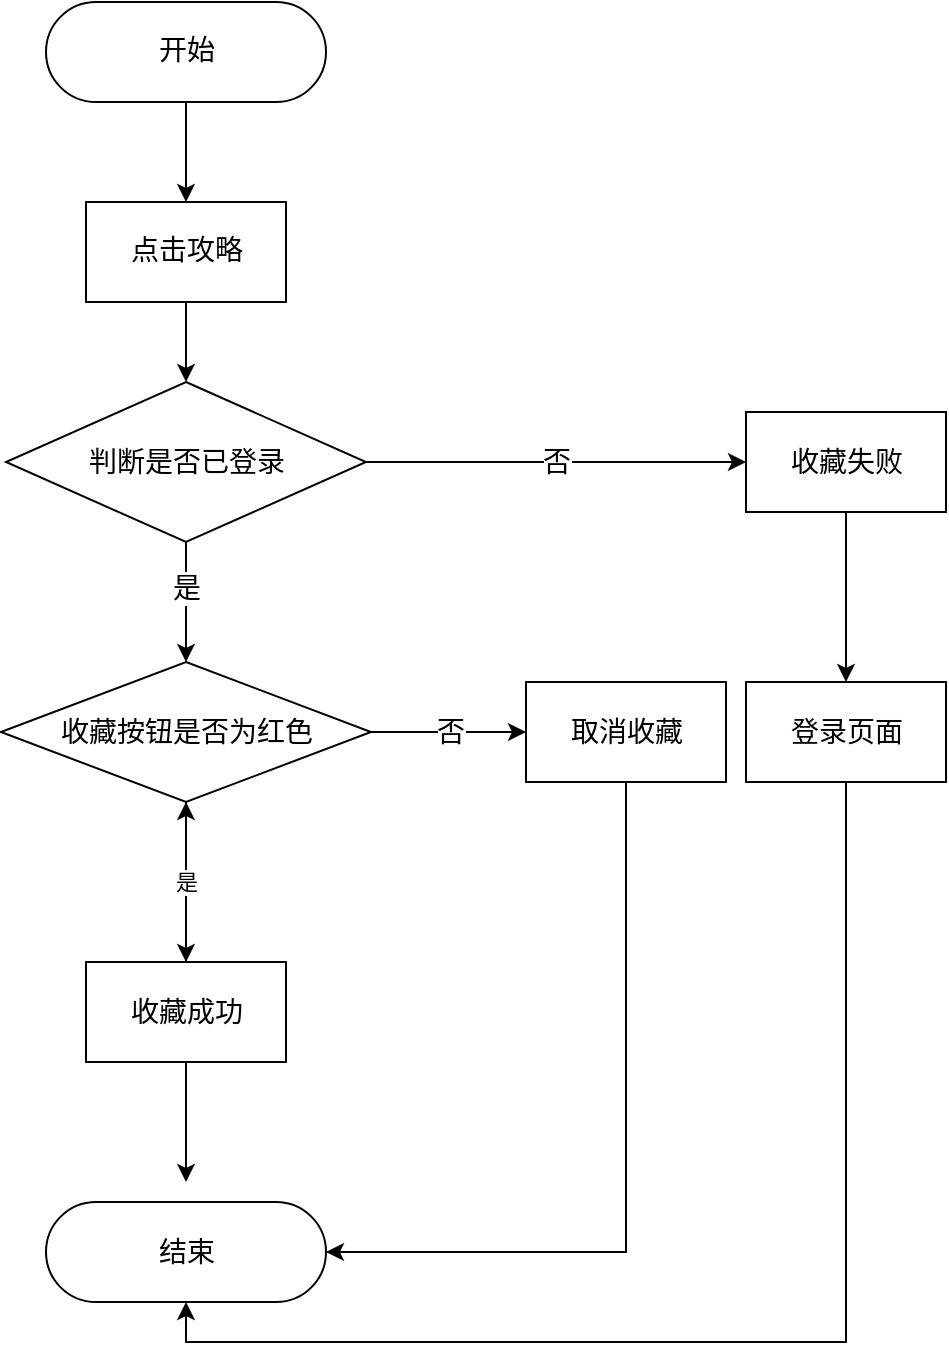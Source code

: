 <mxfile version="14.7.1" type="github">
  <diagram id="R2lEEEUBdFMjLlhIrx00" name="Page-1">
    <mxGraphModel dx="1422" dy="762" grid="0" gridSize="10" guides="1" tooltips="1" connect="1" arrows="1" fold="1" page="1" pageScale="1" pageWidth="850" pageHeight="1100" background="#FFFFFF" math="0" shadow="0" extFonts="Permanent Marker^https://fonts.googleapis.com/css?family=Permanent+Marker">
      <root>
        <mxCell id="0" />
        <mxCell id="1" parent="0" />
        <mxCell id="5sg7_J7ixAqYXWb-klfq-3" style="edgeStyle=orthogonalEdgeStyle;rounded=0;orthogonalLoop=1;jettySize=auto;html=1;entryX=0.5;entryY=0;entryDx=0;entryDy=0;align=center;" edge="1" parent="1" source="5sg7_J7ixAqYXWb-klfq-2" target="5sg7_J7ixAqYXWb-klfq-4">
          <mxGeometry relative="1" as="geometry">
            <mxPoint x="385" y="140" as="targetPoint" />
          </mxGeometry>
        </mxCell>
        <mxCell id="5sg7_J7ixAqYXWb-klfq-2" value="&lt;font style=&quot;font-size: 14px&quot; face=&quot;Times New Roman&quot;&gt;开始&lt;/font&gt;" style="html=1;dashed=0;whitespace=wrap;shape=mxgraph.dfd.start;align=center;" vertex="1" parent="1">
          <mxGeometry x="310" y="50" width="140" height="50" as="geometry" />
        </mxCell>
        <mxCell id="5sg7_J7ixAqYXWb-klfq-6" style="edgeStyle=orthogonalEdgeStyle;rounded=0;orthogonalLoop=1;jettySize=auto;html=1;exitX=0.5;exitY=1;exitDx=0;exitDy=0;align=center;" edge="1" parent="1" source="5sg7_J7ixAqYXWb-klfq-4">
          <mxGeometry relative="1" as="geometry">
            <mxPoint x="380" y="240" as="targetPoint" />
          </mxGeometry>
        </mxCell>
        <mxCell id="5sg7_J7ixAqYXWb-klfq-4" value="&lt;font style=&quot;font-size: 14px&quot; face=&quot;Times New Roman&quot;&gt;点击攻略&lt;/font&gt;" style="html=1;dashed=0;whitespace=wrap;align=center;" vertex="1" parent="1">
          <mxGeometry x="330" y="150" width="100" height="50" as="geometry" />
        </mxCell>
        <mxCell id="5sg7_J7ixAqYXWb-klfq-8" style="edgeStyle=orthogonalEdgeStyle;rounded=0;orthogonalLoop=1;jettySize=auto;html=1;align=center;" edge="1" parent="1" source="5sg7_J7ixAqYXWb-klfq-5" target="5sg7_J7ixAqYXWb-klfq-9">
          <mxGeometry relative="1" as="geometry">
            <mxPoint x="380" y="390" as="targetPoint" />
          </mxGeometry>
        </mxCell>
        <mxCell id="5sg7_J7ixAqYXWb-klfq-29" value="是" style="edgeLabel;html=1;align=center;verticalAlign=middle;resizable=0;points=[];" vertex="1" connectable="0" parent="5sg7_J7ixAqYXWb-klfq-8">
          <mxGeometry x="-0.259" relative="1" as="geometry">
            <mxPoint as="offset" />
          </mxGeometry>
        </mxCell>
        <mxCell id="5sg7_J7ixAqYXWb-klfq-30" value="&lt;font style=&quot;font-size: 14px&quot;&gt;是&lt;/font&gt;" style="edgeLabel;html=1;align=center;verticalAlign=middle;resizable=0;points=[];" vertex="1" connectable="0" parent="5sg7_J7ixAqYXWb-klfq-8">
          <mxGeometry x="-0.234" relative="1" as="geometry">
            <mxPoint as="offset" />
          </mxGeometry>
        </mxCell>
        <mxCell id="5sg7_J7ixAqYXWb-klfq-10" value="&lt;span style=&quot;font-size: 14px&quot;&gt;否&lt;/span&gt;" style="edgeStyle=orthogonalEdgeStyle;rounded=0;orthogonalLoop=1;jettySize=auto;html=1;entryX=0;entryY=0.5;entryDx=0;entryDy=0;align=center;" edge="1" parent="1" source="5sg7_J7ixAqYXWb-klfq-5" target="5sg7_J7ixAqYXWb-klfq-11">
          <mxGeometry relative="1" as="geometry">
            <mxPoint x="600" y="280" as="targetPoint" />
          </mxGeometry>
        </mxCell>
        <mxCell id="5sg7_J7ixAqYXWb-klfq-5" value="&lt;font style=&quot;font-size: 14px&quot;&gt;判断是否已登录&lt;/font&gt;" style="shape=rhombus;html=1;dashed=0;whitespace=wrap;perimeter=rhombusPerimeter;align=center;" vertex="1" parent="1">
          <mxGeometry x="290" y="240" width="180" height="80" as="geometry" />
        </mxCell>
        <mxCell id="5sg7_J7ixAqYXWb-klfq-14" value="&lt;font style=&quot;font-size: 14px&quot;&gt;否&lt;/font&gt;" style="edgeStyle=orthogonalEdgeStyle;rounded=0;orthogonalLoop=1;jettySize=auto;html=1;exitX=1;exitY=0.5;exitDx=0;exitDy=0;entryX=0;entryY=0.5;entryDx=0;entryDy=0;align=center;" edge="1" parent="1" source="5sg7_J7ixAqYXWb-klfq-9" target="5sg7_J7ixAqYXWb-klfq-15">
          <mxGeometry relative="1" as="geometry">
            <mxPoint x="540" y="420" as="targetPoint" />
            <Array as="points" />
          </mxGeometry>
        </mxCell>
        <mxCell id="5sg7_J7ixAqYXWb-klfq-16" style="edgeStyle=orthogonalEdgeStyle;rounded=0;orthogonalLoop=1;jettySize=auto;html=1;align=center;" edge="1" parent="1" source="5sg7_J7ixAqYXWb-klfq-9">
          <mxGeometry relative="1" as="geometry">
            <mxPoint x="380" y="530" as="targetPoint" />
          </mxGeometry>
        </mxCell>
        <mxCell id="5sg7_J7ixAqYXWb-klfq-9" value="&lt;font style=&quot;font-size: 14px&quot;&gt;收藏按钮是否为红色&lt;/font&gt;" style="shape=rhombus;html=1;dashed=0;whitespace=wrap;perimeter=rhombusPerimeter;align=center;" vertex="1" parent="1">
          <mxGeometry x="287.5" y="380" width="185" height="70" as="geometry" />
        </mxCell>
        <mxCell id="5sg7_J7ixAqYXWb-klfq-12" style="edgeStyle=orthogonalEdgeStyle;rounded=0;orthogonalLoop=1;jettySize=auto;html=1;entryX=0.5;entryY=0;entryDx=0;entryDy=0;align=center;" edge="1" parent="1" source="5sg7_J7ixAqYXWb-klfq-11" target="5sg7_J7ixAqYXWb-klfq-13">
          <mxGeometry relative="1" as="geometry">
            <mxPoint x="650" y="380" as="targetPoint" />
            <Array as="points">
              <mxPoint x="710" y="360" />
              <mxPoint x="710" y="360" />
            </Array>
          </mxGeometry>
        </mxCell>
        <mxCell id="5sg7_J7ixAqYXWb-klfq-11" value="&lt;font style=&quot;font-size: 14px&quot;&gt;收藏失败&lt;/font&gt;" style="html=1;dashed=0;whitespace=wrap;align=center;" vertex="1" parent="1">
          <mxGeometry x="660" y="255" width="100" height="50" as="geometry" />
        </mxCell>
        <mxCell id="5sg7_J7ixAqYXWb-klfq-24" style="edgeStyle=orthogonalEdgeStyle;rounded=0;orthogonalLoop=1;jettySize=auto;html=1;entryX=0.5;entryY=0.5;entryDx=0;entryDy=25;entryPerimeter=0;align=center;" edge="1" parent="1" source="5sg7_J7ixAqYXWb-klfq-13" target="5sg7_J7ixAqYXWb-klfq-21">
          <mxGeometry relative="1" as="geometry">
            <Array as="points">
              <mxPoint x="710" y="720" />
              <mxPoint x="380" y="720" />
            </Array>
          </mxGeometry>
        </mxCell>
        <mxCell id="5sg7_J7ixAqYXWb-klfq-13" value="&lt;font style=&quot;font-size: 14px&quot;&gt;登录页面&lt;/font&gt;" style="html=1;dashed=0;whitespace=wrap;align=center;" vertex="1" parent="1">
          <mxGeometry x="660" y="390" width="100" height="50" as="geometry" />
        </mxCell>
        <mxCell id="5sg7_J7ixAqYXWb-klfq-23" style="edgeStyle=orthogonalEdgeStyle;rounded=0;orthogonalLoop=1;jettySize=auto;html=1;entryX=1;entryY=0.5;entryDx=0;entryDy=0;entryPerimeter=0;align=center;" edge="1" parent="1" source="5sg7_J7ixAqYXWb-klfq-15" target="5sg7_J7ixAqYXWb-klfq-21">
          <mxGeometry relative="1" as="geometry">
            <Array as="points">
              <mxPoint x="600" y="675" />
            </Array>
          </mxGeometry>
        </mxCell>
        <mxCell id="5sg7_J7ixAqYXWb-klfq-15" value="&lt;font style=&quot;font-size: 14px&quot;&gt;取消收藏&lt;/font&gt;" style="html=1;dashed=0;whitespace=wrap;align=center;" vertex="1" parent="1">
          <mxGeometry x="550" y="390" width="100" height="50" as="geometry" />
        </mxCell>
        <mxCell id="5sg7_J7ixAqYXWb-klfq-20" value="是" style="edgeStyle=orthogonalEdgeStyle;rounded=0;orthogonalLoop=1;jettySize=auto;html=1;align=center;" edge="1" parent="1" source="5sg7_J7ixAqYXWb-klfq-19" target="5sg7_J7ixAqYXWb-klfq-9">
          <mxGeometry relative="1" as="geometry" />
        </mxCell>
        <mxCell id="5sg7_J7ixAqYXWb-klfq-22" style="edgeStyle=orthogonalEdgeStyle;rounded=0;orthogonalLoop=1;jettySize=auto;html=1;align=center;" edge="1" parent="1" source="5sg7_J7ixAqYXWb-klfq-19">
          <mxGeometry relative="1" as="geometry">
            <mxPoint x="380" y="640" as="targetPoint" />
          </mxGeometry>
        </mxCell>
        <mxCell id="5sg7_J7ixAqYXWb-klfq-19" value="&lt;font style=&quot;font-size: 14px&quot;&gt;收藏成功&lt;/font&gt;" style="html=1;dashed=0;whitespace=wrap;align=center;" vertex="1" parent="1">
          <mxGeometry x="330" y="530" width="100" height="50" as="geometry" />
        </mxCell>
        <mxCell id="5sg7_J7ixAqYXWb-klfq-21" value="&lt;font style=&quot;font-size: 14px&quot;&gt;结束&lt;/font&gt;" style="html=1;dashed=0;whitespace=wrap;shape=mxgraph.dfd.start;align=center;" vertex="1" parent="1">
          <mxGeometry x="310" y="650" width="140" height="50" as="geometry" />
        </mxCell>
      </root>
    </mxGraphModel>
  </diagram>
</mxfile>
